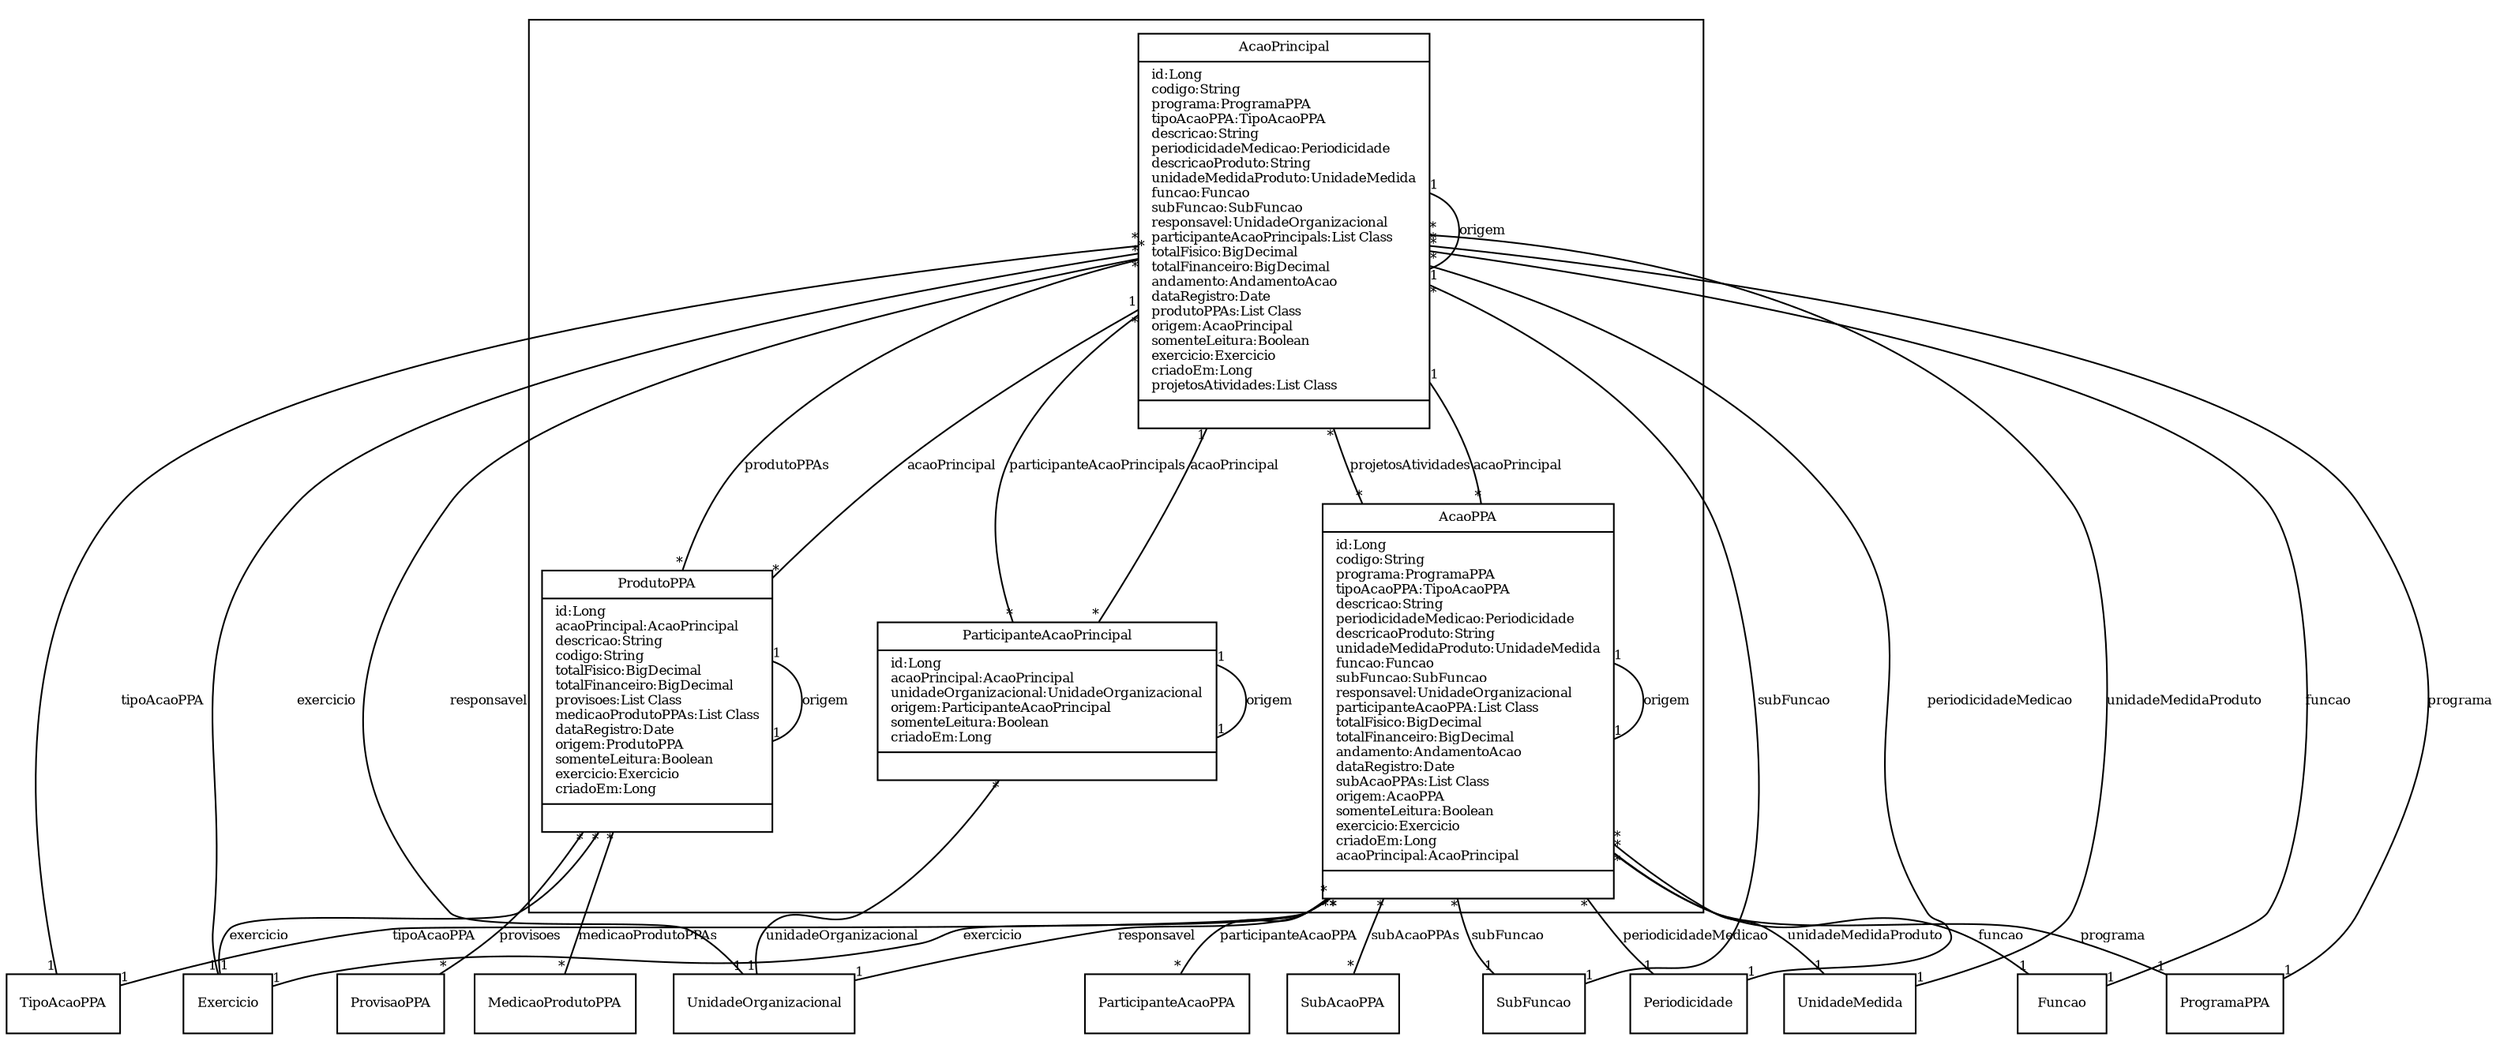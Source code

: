 digraph G{
fontname = "Times-Roman"
fontsize = 8

node [
        fontname = "Times-Roman"
        fontsize = 8
        shape = "record"
]

edge [
        fontname = "Times-Roman"
        fontsize = 8
]

subgraph clusterACAO
{
AcaoPrincipal [label = "{AcaoPrincipal|id:Long\lcodigo:String\lprograma:ProgramaPPA\ltipoAcaoPPA:TipoAcaoPPA\ldescricao:String\lperiodicidadeMedicao:Periodicidade\ldescricaoProduto:String\lunidadeMedidaProduto:UnidadeMedida\lfuncao:Funcao\lsubFuncao:SubFuncao\lresponsavel:UnidadeOrganizacional\lparticipanteAcaoPrincipals:List Class\ltotalFisico:BigDecimal\ltotalFinanceiro:BigDecimal\landamento:AndamentoAcao\ldataRegistro:Date\lprodutoPPAs:List Class\lorigem:AcaoPrincipal\lsomenteLeitura:Boolean\lexercicio:Exercicio\lcriadoEm:Long\lprojetosAtividades:List Class\l|\l}"]
ParticipanteAcaoPrincipal [label = "{ParticipanteAcaoPrincipal|id:Long\lacaoPrincipal:AcaoPrincipal\lunidadeOrganizacional:UnidadeOrganizacional\lorigem:ParticipanteAcaoPrincipal\lsomenteLeitura:Boolean\lcriadoEm:Long\l|\l}"]
ProdutoPPA [label = "{ProdutoPPA|id:Long\lacaoPrincipal:AcaoPrincipal\ldescricao:String\lcodigo:String\ltotalFisico:BigDecimal\ltotalFinanceiro:BigDecimal\lprovisoes:List Class\lmedicaoProdutoPPAs:List Class\ldataRegistro:Date\lorigem:ProdutoPPA\lsomenteLeitura:Boolean\lexercicio:Exercicio\lcriadoEm:Long\l|\l}"]
AcaoPPA [label = "{AcaoPPA|id:Long\lcodigo:String\lprograma:ProgramaPPA\ltipoAcaoPPA:TipoAcaoPPA\ldescricao:String\lperiodicidadeMedicao:Periodicidade\ldescricaoProduto:String\lunidadeMedidaProduto:UnidadeMedida\lfuncao:Funcao\lsubFuncao:SubFuncao\lresponsavel:UnidadeOrganizacional\lparticipanteAcaoPPA:List Class\ltotalFisico:BigDecimal\ltotalFinanceiro:BigDecimal\landamento:AndamentoAcao\ldataRegistro:Date\lsubAcaoPPAs:List Class\lorigem:AcaoPPA\lsomenteLeitura:Boolean\lexercicio:Exercicio\lcriadoEm:Long\lacaoPrincipal:AcaoPrincipal\l|\l}"]
}
edge [arrowhead = "none" headlabel = "1" taillabel = "*"] AcaoPrincipal -> ProgramaPPA [label = "programa"]
edge [arrowhead = "none" headlabel = "1" taillabel = "*"] AcaoPrincipal -> TipoAcaoPPA [label = "tipoAcaoPPA"]
edge [arrowhead = "none" headlabel = "1" taillabel = "*"] AcaoPrincipal -> Periodicidade [label = "periodicidadeMedicao"]
edge [arrowhead = "none" headlabel = "1" taillabel = "*"] AcaoPrincipal -> UnidadeMedida [label = "unidadeMedidaProduto"]
edge [arrowhead = "none" headlabel = "1" taillabel = "*"] AcaoPrincipal -> Funcao [label = "funcao"]
edge [arrowhead = "none" headlabel = "1" taillabel = "*"] AcaoPrincipal -> SubFuncao [label = "subFuncao"]
edge [arrowhead = "none" headlabel = "1" taillabel = "*"] AcaoPrincipal -> UnidadeOrganizacional [label = "responsavel"]
edge [arrowhead = "none" headlabel = "*" taillabel = "*"] AcaoPrincipal -> ParticipanteAcaoPrincipal [label = "participanteAcaoPrincipals"]
edge [arrowhead = "none" headlabel = "*" taillabel = "*"] AcaoPrincipal -> ProdutoPPA [label = "produtoPPAs"]
edge [arrowhead = "none" headlabel = "1" taillabel = "1"] AcaoPrincipal -> AcaoPrincipal [label = "origem"]
edge [arrowhead = "none" headlabel = "1" taillabel = "*"] AcaoPrincipal -> Exercicio [label = "exercicio"]
edge [arrowhead = "none" headlabel = "*" taillabel = "*"] AcaoPrincipal -> AcaoPPA [label = "projetosAtividades"]
edge [arrowhead = "none" headlabel = "1" taillabel = "*"] ParticipanteAcaoPrincipal -> AcaoPrincipal [label = "acaoPrincipal"]
edge [arrowhead = "none" headlabel = "1" taillabel = "*"] ParticipanteAcaoPrincipal -> UnidadeOrganizacional [label = "unidadeOrganizacional"]
edge [arrowhead = "none" headlabel = "1" taillabel = "1"] ParticipanteAcaoPrincipal -> ParticipanteAcaoPrincipal [label = "origem"]
edge [arrowhead = "none" headlabel = "1" taillabel = "*"] ProdutoPPA -> AcaoPrincipal [label = "acaoPrincipal"]
edge [arrowhead = "none" headlabel = "*" taillabel = "*"] ProdutoPPA -> ProvisaoPPA [label = "provisoes"]
edge [arrowhead = "none" headlabel = "*" taillabel = "*"] ProdutoPPA -> MedicaoProdutoPPA [label = "medicaoProdutoPPAs"]
edge [arrowhead = "none" headlabel = "1" taillabel = "1"] ProdutoPPA -> ProdutoPPA [label = "origem"]
edge [arrowhead = "none" headlabel = "1" taillabel = "*"] ProdutoPPA -> Exercicio [label = "exercicio"]
edge [arrowhead = "none" headlabel = "1" taillabel = "*"] AcaoPPA -> ProgramaPPA [label = "programa"]
edge [arrowhead = "none" headlabel = "1" taillabel = "*"] AcaoPPA -> TipoAcaoPPA [label = "tipoAcaoPPA"]
edge [arrowhead = "none" headlabel = "1" taillabel = "*"] AcaoPPA -> Periodicidade [label = "periodicidadeMedicao"]
edge [arrowhead = "none" headlabel = "1" taillabel = "*"] AcaoPPA -> UnidadeMedida [label = "unidadeMedidaProduto"]
edge [arrowhead = "none" headlabel = "1" taillabel = "*"] AcaoPPA -> Funcao [label = "funcao"]
edge [arrowhead = "none" headlabel = "1" taillabel = "*"] AcaoPPA -> SubFuncao [label = "subFuncao"]
edge [arrowhead = "none" headlabel = "1" taillabel = "*"] AcaoPPA -> UnidadeOrganizacional [label = "responsavel"]
edge [arrowhead = "none" headlabel = "*" taillabel = "*"] AcaoPPA -> ParticipanteAcaoPPA [label = "participanteAcaoPPA"]
edge [arrowhead = "none" headlabel = "*" taillabel = "*"] AcaoPPA -> SubAcaoPPA [label = "subAcaoPPAs"]
edge [arrowhead = "none" headlabel = "1" taillabel = "1"] AcaoPPA -> AcaoPPA [label = "origem"]
edge [arrowhead = "none" headlabel = "1" taillabel = "*"] AcaoPPA -> Exercicio [label = "exercicio"]
edge [arrowhead = "none" headlabel = "1" taillabel = "*"] AcaoPPA -> AcaoPrincipal [label = "acaoPrincipal"]
}
